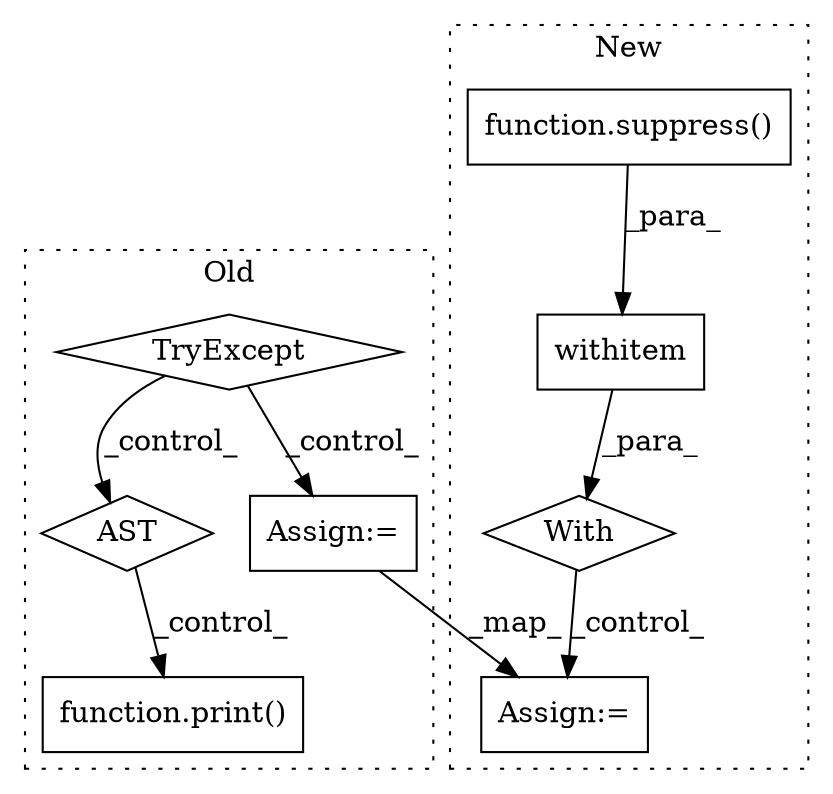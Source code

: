 digraph G {
subgraph cluster0 {
1 [label="TryExcept" a="71" s="554" l="13" shape="diamond"];
4 [label="AST" a="2" s="613,0" l="7,0" shape="diamond"];
5 [label="function.print()" a="75" s="639,662" l="6,1" shape="box"];
8 [label="Assign:=" a="68" s="577" l="3" shape="box"];
label = "Old";
style="dotted";
}
subgraph cluster1 {
2 [label="function.suppress()" a="75" s="592,610" l="9,1" shape="box"];
3 [label="withitem" a="49" s="592" l="8" shape="box"];
6 [label="With" a="39" s="587,600" l="5,21" shape="diamond"];
7 [label="Assign:=" a="68" s="631" l="3" shape="box"];
label = "New";
style="dotted";
}
1 -> 8 [label="_control_"];
1 -> 4 [label="_control_"];
2 -> 3 [label="_para_"];
3 -> 6 [label="_para_"];
4 -> 5 [label="_control_"];
6 -> 7 [label="_control_"];
8 -> 7 [label="_map_"];
}